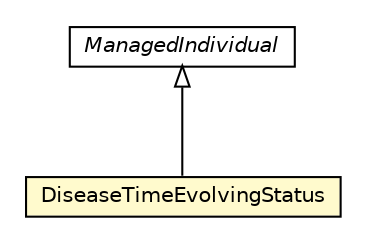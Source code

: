 #!/usr/local/bin/dot
#
# Class diagram 
# Generated by UMLGraph version R5_6-24-gf6e263 (http://www.umlgraph.org/)
#

digraph G {
	edge [fontname="Helvetica",fontsize=10,labelfontname="Helvetica",labelfontsize=10];
	node [fontname="Helvetica",fontsize=10,shape=plaintext];
	nodesep=0.25;
	ranksep=0.5;
	// org.universAAL.middleware.owl.ManagedIndividual
	c3477396 [label=<<table title="org.universAAL.middleware.owl.ManagedIndividual" border="0" cellborder="1" cellspacing="0" cellpadding="2" port="p" href="../../../middleware/owl/ManagedIndividual.html">
		<tr><td><table border="0" cellspacing="0" cellpadding="1">
<tr><td align="center" balign="center"><font face="Helvetica-Oblique"> ManagedIndividual </font></td></tr>
		</table></td></tr>
		</table>>, URL="../../../middleware/owl/ManagedIndividual.html", fontname="Helvetica", fontcolor="black", fontsize=10.0];
	// org.universAAL.ontology.disease.owl.DiseaseTimeEvolvingStatus
	c3478311 [label=<<table title="org.universAAL.ontology.disease.owl.DiseaseTimeEvolvingStatus" border="0" cellborder="1" cellspacing="0" cellpadding="2" port="p" bgcolor="lemonChiffon" href="./DiseaseTimeEvolvingStatus.html">
		<tr><td><table border="0" cellspacing="0" cellpadding="1">
<tr><td align="center" balign="center"> DiseaseTimeEvolvingStatus </td></tr>
		</table></td></tr>
		</table>>, URL="./DiseaseTimeEvolvingStatus.html", fontname="Helvetica", fontcolor="black", fontsize=10.0];
	//org.universAAL.ontology.disease.owl.DiseaseTimeEvolvingStatus extends org.universAAL.middleware.owl.ManagedIndividual
	c3477396:p -> c3478311:p [dir=back,arrowtail=empty];
}

